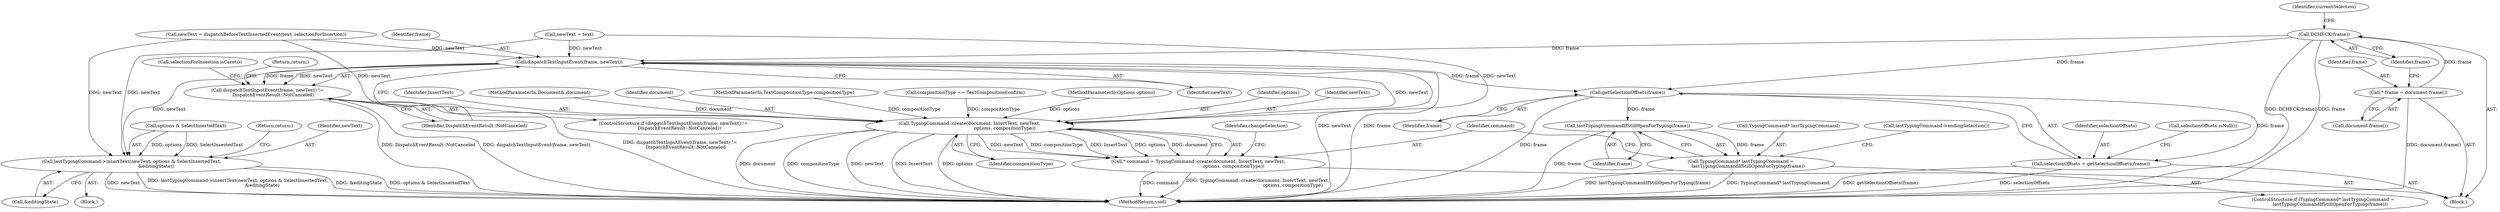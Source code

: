 digraph "0_Chrome_a69c7b5d863dacbb08bfaa04359e3bc0bb4470dc_1@pointer" {
"1000112" [label="(Call,DCHECK(frame))"];
"1000109" [label="(Call,* frame = document.frame())"];
"1000138" [label="(Call,dispatchTextInputEvent(frame, newText))"];
"1000137" [label="(Call,dispatchTextInputEvent(frame, newText) !=\n        DispatchEventResult::NotCanceled)"];
"1000152" [label="(Call,getSelectionOffsets(frame))"];
"1000150" [label="(Call,selectionOffsets = getSelectionOffsets(frame))"];
"1000166" [label="(Call,lastTypingCommandIfStillOpenForTyping(frame))"];
"1000162" [label="(Call,TypingCommand* lastTypingCommand =\n          lastTypingCommandIfStillOpenForTyping(frame))"];
"1000200" [label="(Call,lastTypingCommand->insertText(newText, options & SelectInsertedText,\n                                  &editingState))"];
"1000211" [label="(Call,TypingCommand::create(document, InsertText, newText,\n                                                 options, compositionType))"];
"1000209" [label="(Call,* command = TypingCommand::create(document, InsertText, newText,\n                                                 options, compositionType))"];
"1000150" [label="(Call,selectionOffsets = getSelectionOffsets(frame))"];
"1000137" [label="(Call,dispatchTextInputEvent(frame, newText) !=\n        DispatchEventResult::NotCanceled)"];
"1000109" [label="(Call,* frame = document.frame())"];
"1000171" [label="(Call,lastTypingCommand->endingSelection())"];
"1000141" [label="(Identifier,DispatchEventResult::NotCanceled)"];
"1000214" [label="(Identifier,newText)"];
"1000151" [label="(Identifier,selectionOffsets)"];
"1000126" [label="(Call,newText = dispatchBeforeTextInsertedEvent(text, selectionForInsertion))"];
"1000211" [label="(Call,TypingCommand::create(document, InsertText, newText,\n                                                 options, compositionType))"];
"1000153" [label="(Identifier,frame)"];
"1000162" [label="(Call,TypingCommand* lastTypingCommand =\n          lastTypingCommandIfStillOpenForTyping(frame))"];
"1000167" [label="(Identifier,frame)"];
"1000201" [label="(Identifier,newText)"];
"1000202" [label="(Call,options & SelectInsertedText)"];
"1000219" [label="(Identifier,changeSelection)"];
"1000213" [label="(Identifier,InsertText)"];
"1000152" [label="(Call,getSelectionOffsets(frame))"];
"1000101" [label="(MethodParameterIn,Document& document)"];
"1000119" [label="(Call,newText = text)"];
"1000112" [label="(Call,DCHECK(frame))"];
"1000210" [label="(Identifier,command)"];
"1000212" [label="(Identifier,document)"];
"1000139" [label="(Identifier,frame)"];
"1000105" [label="(MethodParameterIn,TextCompositionType compositionType)"];
"1000216" [label="(Identifier,compositionType)"];
"1000107" [label="(Block,)"];
"1000161" [label="(ControlStructure,if (TypingCommand* lastTypingCommand =\n          lastTypingCommandIfStillOpenForTyping(frame)))"];
"1000163" [label="(Call,TypingCommand* lastTypingCommand)"];
"1000136" [label="(ControlStructure,if (dispatchTextInputEvent(frame, newText) !=\n        DispatchEventResult::NotCanceled))"];
"1000132" [label="(Call,compositionType == TextCompositionConfirm)"];
"1000166" [label="(Call,lastTypingCommandIfStillOpenForTyping(frame))"];
"1000104" [label="(MethodParameterIn,Options options)"];
"1000200" [label="(Call,lastTypingCommand->insertText(newText, options & SelectInsertedText,\n                                  &editingState))"];
"1000116" [label="(Identifier,currentSelection)"];
"1000155" [label="(Call,selectionOffsets.isNull())"];
"1000138" [label="(Call,dispatchTextInputEvent(frame, newText))"];
"1000113" [label="(Identifier,frame)"];
"1000111" [label="(Call,document.frame())"];
"1000209" [label="(Call,* command = TypingCommand::create(document, InsertText, newText,\n                                                 options, compositionType))"];
"1000145" [label="(Call,selectionForInsertion.isCaret())"];
"1000140" [label="(Identifier,newText)"];
"1000215" [label="(Identifier,options)"];
"1000142" [label="(Return,return;)"];
"1000205" [label="(Call,&editingState)"];
"1000168" [label="(Block,)"];
"1000207" [label="(Return,return;)"];
"1000248" [label="(MethodReturn,void)"];
"1000110" [label="(Identifier,frame)"];
"1000112" -> "1000107"  [label="AST: "];
"1000112" -> "1000113"  [label="CFG: "];
"1000113" -> "1000112"  [label="AST: "];
"1000116" -> "1000112"  [label="CFG: "];
"1000112" -> "1000248"  [label="DDG: DCHECK(frame)"];
"1000112" -> "1000248"  [label="DDG: frame"];
"1000109" -> "1000112"  [label="DDG: frame"];
"1000112" -> "1000138"  [label="DDG: frame"];
"1000112" -> "1000152"  [label="DDG: frame"];
"1000109" -> "1000107"  [label="AST: "];
"1000109" -> "1000111"  [label="CFG: "];
"1000110" -> "1000109"  [label="AST: "];
"1000111" -> "1000109"  [label="AST: "];
"1000113" -> "1000109"  [label="CFG: "];
"1000109" -> "1000248"  [label="DDG: document.frame()"];
"1000138" -> "1000137"  [label="AST: "];
"1000138" -> "1000140"  [label="CFG: "];
"1000139" -> "1000138"  [label="AST: "];
"1000140" -> "1000138"  [label="AST: "];
"1000141" -> "1000138"  [label="CFG: "];
"1000138" -> "1000248"  [label="DDG: frame"];
"1000138" -> "1000248"  [label="DDG: newText"];
"1000138" -> "1000137"  [label="DDG: frame"];
"1000138" -> "1000137"  [label="DDG: newText"];
"1000126" -> "1000138"  [label="DDG: newText"];
"1000119" -> "1000138"  [label="DDG: newText"];
"1000138" -> "1000152"  [label="DDG: frame"];
"1000138" -> "1000200"  [label="DDG: newText"];
"1000138" -> "1000211"  [label="DDG: newText"];
"1000137" -> "1000136"  [label="AST: "];
"1000137" -> "1000141"  [label="CFG: "];
"1000141" -> "1000137"  [label="AST: "];
"1000142" -> "1000137"  [label="CFG: "];
"1000145" -> "1000137"  [label="CFG: "];
"1000137" -> "1000248"  [label="DDG: DispatchEventResult::NotCanceled"];
"1000137" -> "1000248"  [label="DDG: dispatchTextInputEvent(frame, newText)"];
"1000137" -> "1000248"  [label="DDG: dispatchTextInputEvent(frame, newText) !=\n        DispatchEventResult::NotCanceled"];
"1000152" -> "1000150"  [label="AST: "];
"1000152" -> "1000153"  [label="CFG: "];
"1000153" -> "1000152"  [label="AST: "];
"1000150" -> "1000152"  [label="CFG: "];
"1000152" -> "1000248"  [label="DDG: frame"];
"1000152" -> "1000150"  [label="DDG: frame"];
"1000152" -> "1000166"  [label="DDG: frame"];
"1000150" -> "1000107"  [label="AST: "];
"1000151" -> "1000150"  [label="AST: "];
"1000155" -> "1000150"  [label="CFG: "];
"1000150" -> "1000248"  [label="DDG: selectionOffsets"];
"1000150" -> "1000248"  [label="DDG: getSelectionOffsets(frame)"];
"1000166" -> "1000162"  [label="AST: "];
"1000166" -> "1000167"  [label="CFG: "];
"1000167" -> "1000166"  [label="AST: "];
"1000162" -> "1000166"  [label="CFG: "];
"1000166" -> "1000248"  [label="DDG: frame"];
"1000166" -> "1000162"  [label="DDG: frame"];
"1000162" -> "1000161"  [label="AST: "];
"1000163" -> "1000162"  [label="AST: "];
"1000171" -> "1000162"  [label="CFG: "];
"1000210" -> "1000162"  [label="CFG: "];
"1000162" -> "1000248"  [label="DDG: lastTypingCommandIfStillOpenForTyping(frame)"];
"1000162" -> "1000248"  [label="DDG: TypingCommand* lastTypingCommand"];
"1000200" -> "1000168"  [label="AST: "];
"1000200" -> "1000205"  [label="CFG: "];
"1000201" -> "1000200"  [label="AST: "];
"1000202" -> "1000200"  [label="AST: "];
"1000205" -> "1000200"  [label="AST: "];
"1000207" -> "1000200"  [label="CFG: "];
"1000200" -> "1000248"  [label="DDG: newText"];
"1000200" -> "1000248"  [label="DDG: lastTypingCommand->insertText(newText, options & SelectInsertedText,\n                                  &editingState)"];
"1000200" -> "1000248"  [label="DDG: &editingState"];
"1000200" -> "1000248"  [label="DDG: options & SelectInsertedText"];
"1000126" -> "1000200"  [label="DDG: newText"];
"1000119" -> "1000200"  [label="DDG: newText"];
"1000202" -> "1000200"  [label="DDG: options"];
"1000202" -> "1000200"  [label="DDG: SelectInsertedText"];
"1000211" -> "1000209"  [label="AST: "];
"1000211" -> "1000216"  [label="CFG: "];
"1000212" -> "1000211"  [label="AST: "];
"1000213" -> "1000211"  [label="AST: "];
"1000214" -> "1000211"  [label="AST: "];
"1000215" -> "1000211"  [label="AST: "];
"1000216" -> "1000211"  [label="AST: "];
"1000209" -> "1000211"  [label="CFG: "];
"1000211" -> "1000248"  [label="DDG: document"];
"1000211" -> "1000248"  [label="DDG: compositionType"];
"1000211" -> "1000248"  [label="DDG: newText"];
"1000211" -> "1000248"  [label="DDG: InsertText"];
"1000211" -> "1000248"  [label="DDG: options"];
"1000211" -> "1000209"  [label="DDG: newText"];
"1000211" -> "1000209"  [label="DDG: compositionType"];
"1000211" -> "1000209"  [label="DDG: InsertText"];
"1000211" -> "1000209"  [label="DDG: options"];
"1000211" -> "1000209"  [label="DDG: document"];
"1000101" -> "1000211"  [label="DDG: document"];
"1000126" -> "1000211"  [label="DDG: newText"];
"1000119" -> "1000211"  [label="DDG: newText"];
"1000104" -> "1000211"  [label="DDG: options"];
"1000132" -> "1000211"  [label="DDG: compositionType"];
"1000105" -> "1000211"  [label="DDG: compositionType"];
"1000209" -> "1000107"  [label="AST: "];
"1000210" -> "1000209"  [label="AST: "];
"1000219" -> "1000209"  [label="CFG: "];
"1000209" -> "1000248"  [label="DDG: command"];
"1000209" -> "1000248"  [label="DDG: TypingCommand::create(document, InsertText, newText,\n                                                 options, compositionType)"];
}
